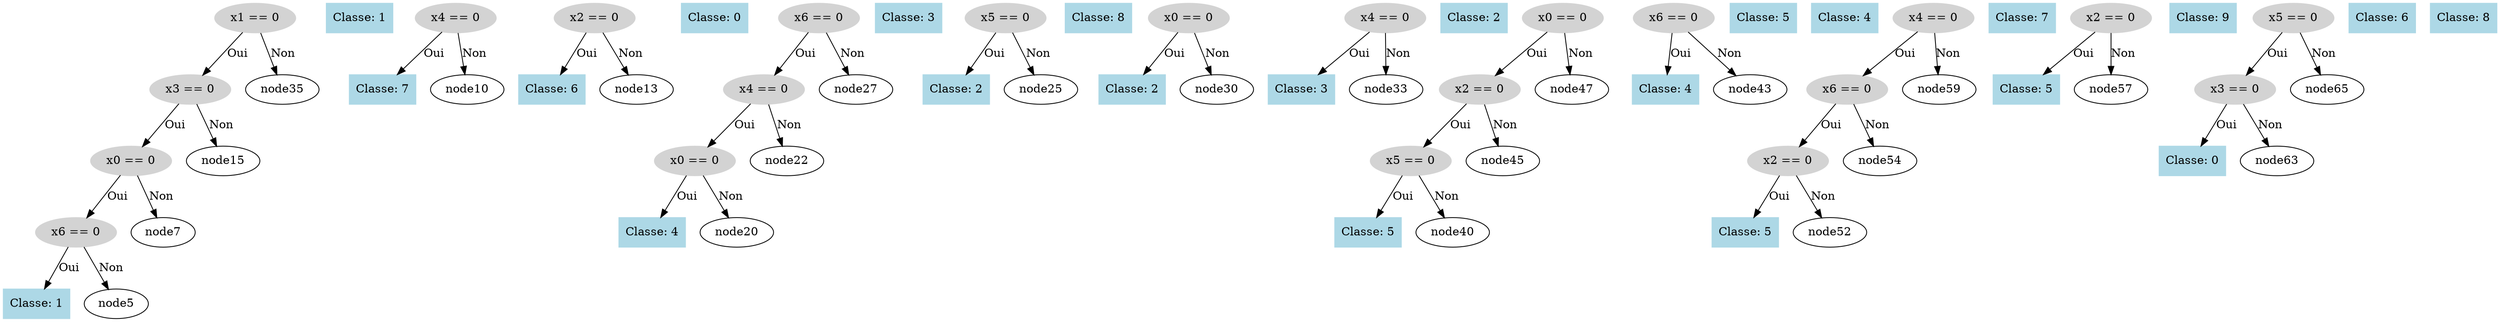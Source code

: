 digraph DecisionTree {
  node0 [label="x1 == 0", shape=ellipse, style=filled, color=lightgray];
  node0 -> node1 [label="Oui"];
  node1 [label="x3 == 0", shape=ellipse, style=filled, color=lightgray];
  node1 -> node2 [label="Oui"];
  node2 [label="x0 == 0", shape=ellipse, style=filled, color=lightgray];
  node2 -> node3 [label="Oui"];
  node3 [label="x6 == 0", shape=ellipse, style=filled, color=lightgray];
  node3 -> node4 [label="Oui"];
  node4 [label="Classe: 1", shape=box, style=filled, color=lightblue];
  node3 -> node5 [label="Non"];
  node6 [label="Classe: 1", shape=box, style=filled, color=lightblue];
  node2 -> node7 [label="Non"];
  node8 [label="x4 == 0", shape=ellipse, style=filled, color=lightgray];
  node8 -> node9 [label="Oui"];
  node9 [label="Classe: 7", shape=box, style=filled, color=lightblue];
  node8 -> node10 [label="Non"];
  node11 [label="x2 == 0", shape=ellipse, style=filled, color=lightgray];
  node11 -> node12 [label="Oui"];
  node12 [label="Classe: 6", shape=box, style=filled, color=lightblue];
  node11 -> node13 [label="Non"];
  node14 [label="Classe: 0", shape=box, style=filled, color=lightblue];
  node1 -> node15 [label="Non"];
  node16 [label="x6 == 0", shape=ellipse, style=filled, color=lightgray];
  node16 -> node17 [label="Oui"];
  node17 [label="x4 == 0", shape=ellipse, style=filled, color=lightgray];
  node17 -> node18 [label="Oui"];
  node18 [label="x0 == 0", shape=ellipse, style=filled, color=lightgray];
  node18 -> node19 [label="Oui"];
  node19 [label="Classe: 4", shape=box, style=filled, color=lightblue];
  node18 -> node20 [label="Non"];
  node21 [label="Classe: 3", shape=box, style=filled, color=lightblue];
  node17 -> node22 [label="Non"];
  node23 [label="x5 == 0", shape=ellipse, style=filled, color=lightgray];
  node23 -> node24 [label="Oui"];
  node24 [label="Classe: 2", shape=box, style=filled, color=lightblue];
  node23 -> node25 [label="Non"];
  node26 [label="Classe: 8", shape=box, style=filled, color=lightblue];
  node16 -> node27 [label="Non"];
  node28 [label="x0 == 0", shape=ellipse, style=filled, color=lightgray];
  node28 -> node29 [label="Oui"];
  node29 [label="Classe: 2", shape=box, style=filled, color=lightblue];
  node28 -> node30 [label="Non"];
  node31 [label="x4 == 0", shape=ellipse, style=filled, color=lightgray];
  node31 -> node32 [label="Oui"];
  node32 [label="Classe: 3", shape=box, style=filled, color=lightblue];
  node31 -> node33 [label="Non"];
  node34 [label="Classe: 2", shape=box, style=filled, color=lightblue];
  node0 -> node35 [label="Non"];
  node36 [label="x0 == 0", shape=ellipse, style=filled, color=lightgray];
  node36 -> node37 [label="Oui"];
  node37 [label="x2 == 0", shape=ellipse, style=filled, color=lightgray];
  node37 -> node38 [label="Oui"];
  node38 [label="x5 == 0", shape=ellipse, style=filled, color=lightgray];
  node38 -> node39 [label="Oui"];
  node39 [label="Classe: 5", shape=box, style=filled, color=lightblue];
  node38 -> node40 [label="Non"];
  node41 [label="x6 == 0", shape=ellipse, style=filled, color=lightgray];
  node41 -> node42 [label="Oui"];
  node42 [label="Classe: 4", shape=box, style=filled, color=lightblue];
  node41 -> node43 [label="Non"];
  node44 [label="Classe: 5", shape=box, style=filled, color=lightblue];
  node37 -> node45 [label="Non"];
  node46 [label="Classe: 4", shape=box, style=filled, color=lightblue];
  node36 -> node47 [label="Non"];
  node48 [label="x4 == 0", shape=ellipse, style=filled, color=lightgray];
  node48 -> node49 [label="Oui"];
  node49 [label="x6 == 0", shape=ellipse, style=filled, color=lightgray];
  node49 -> node50 [label="Oui"];
  node50 [label="x2 == 0", shape=ellipse, style=filled, color=lightgray];
  node50 -> node51 [label="Oui"];
  node51 [label="Classe: 5", shape=box, style=filled, color=lightblue];
  node50 -> node52 [label="Non"];
  node53 [label="Classe: 7", shape=box, style=filled, color=lightblue];
  node49 -> node54 [label="Non"];
  node55 [label="x2 == 0", shape=ellipse, style=filled, color=lightgray];
  node55 -> node56 [label="Oui"];
  node56 [label="Classe: 5", shape=box, style=filled, color=lightblue];
  node55 -> node57 [label="Non"];
  node58 [label="Classe: 9", shape=box, style=filled, color=lightblue];
  node48 -> node59 [label="Non"];
  node60 [label="x5 == 0", shape=ellipse, style=filled, color=lightgray];
  node60 -> node61 [label="Oui"];
  node61 [label="x3 == 0", shape=ellipse, style=filled, color=lightgray];
  node61 -> node62 [label="Oui"];
  node62 [label="Classe: 0", shape=box, style=filled, color=lightblue];
  node61 -> node63 [label="Non"];
  node64 [label="Classe: 6", shape=box, style=filled, color=lightblue];
  node60 -> node65 [label="Non"];
  node66 [label="Classe: 8", shape=box, style=filled, color=lightblue];
}

